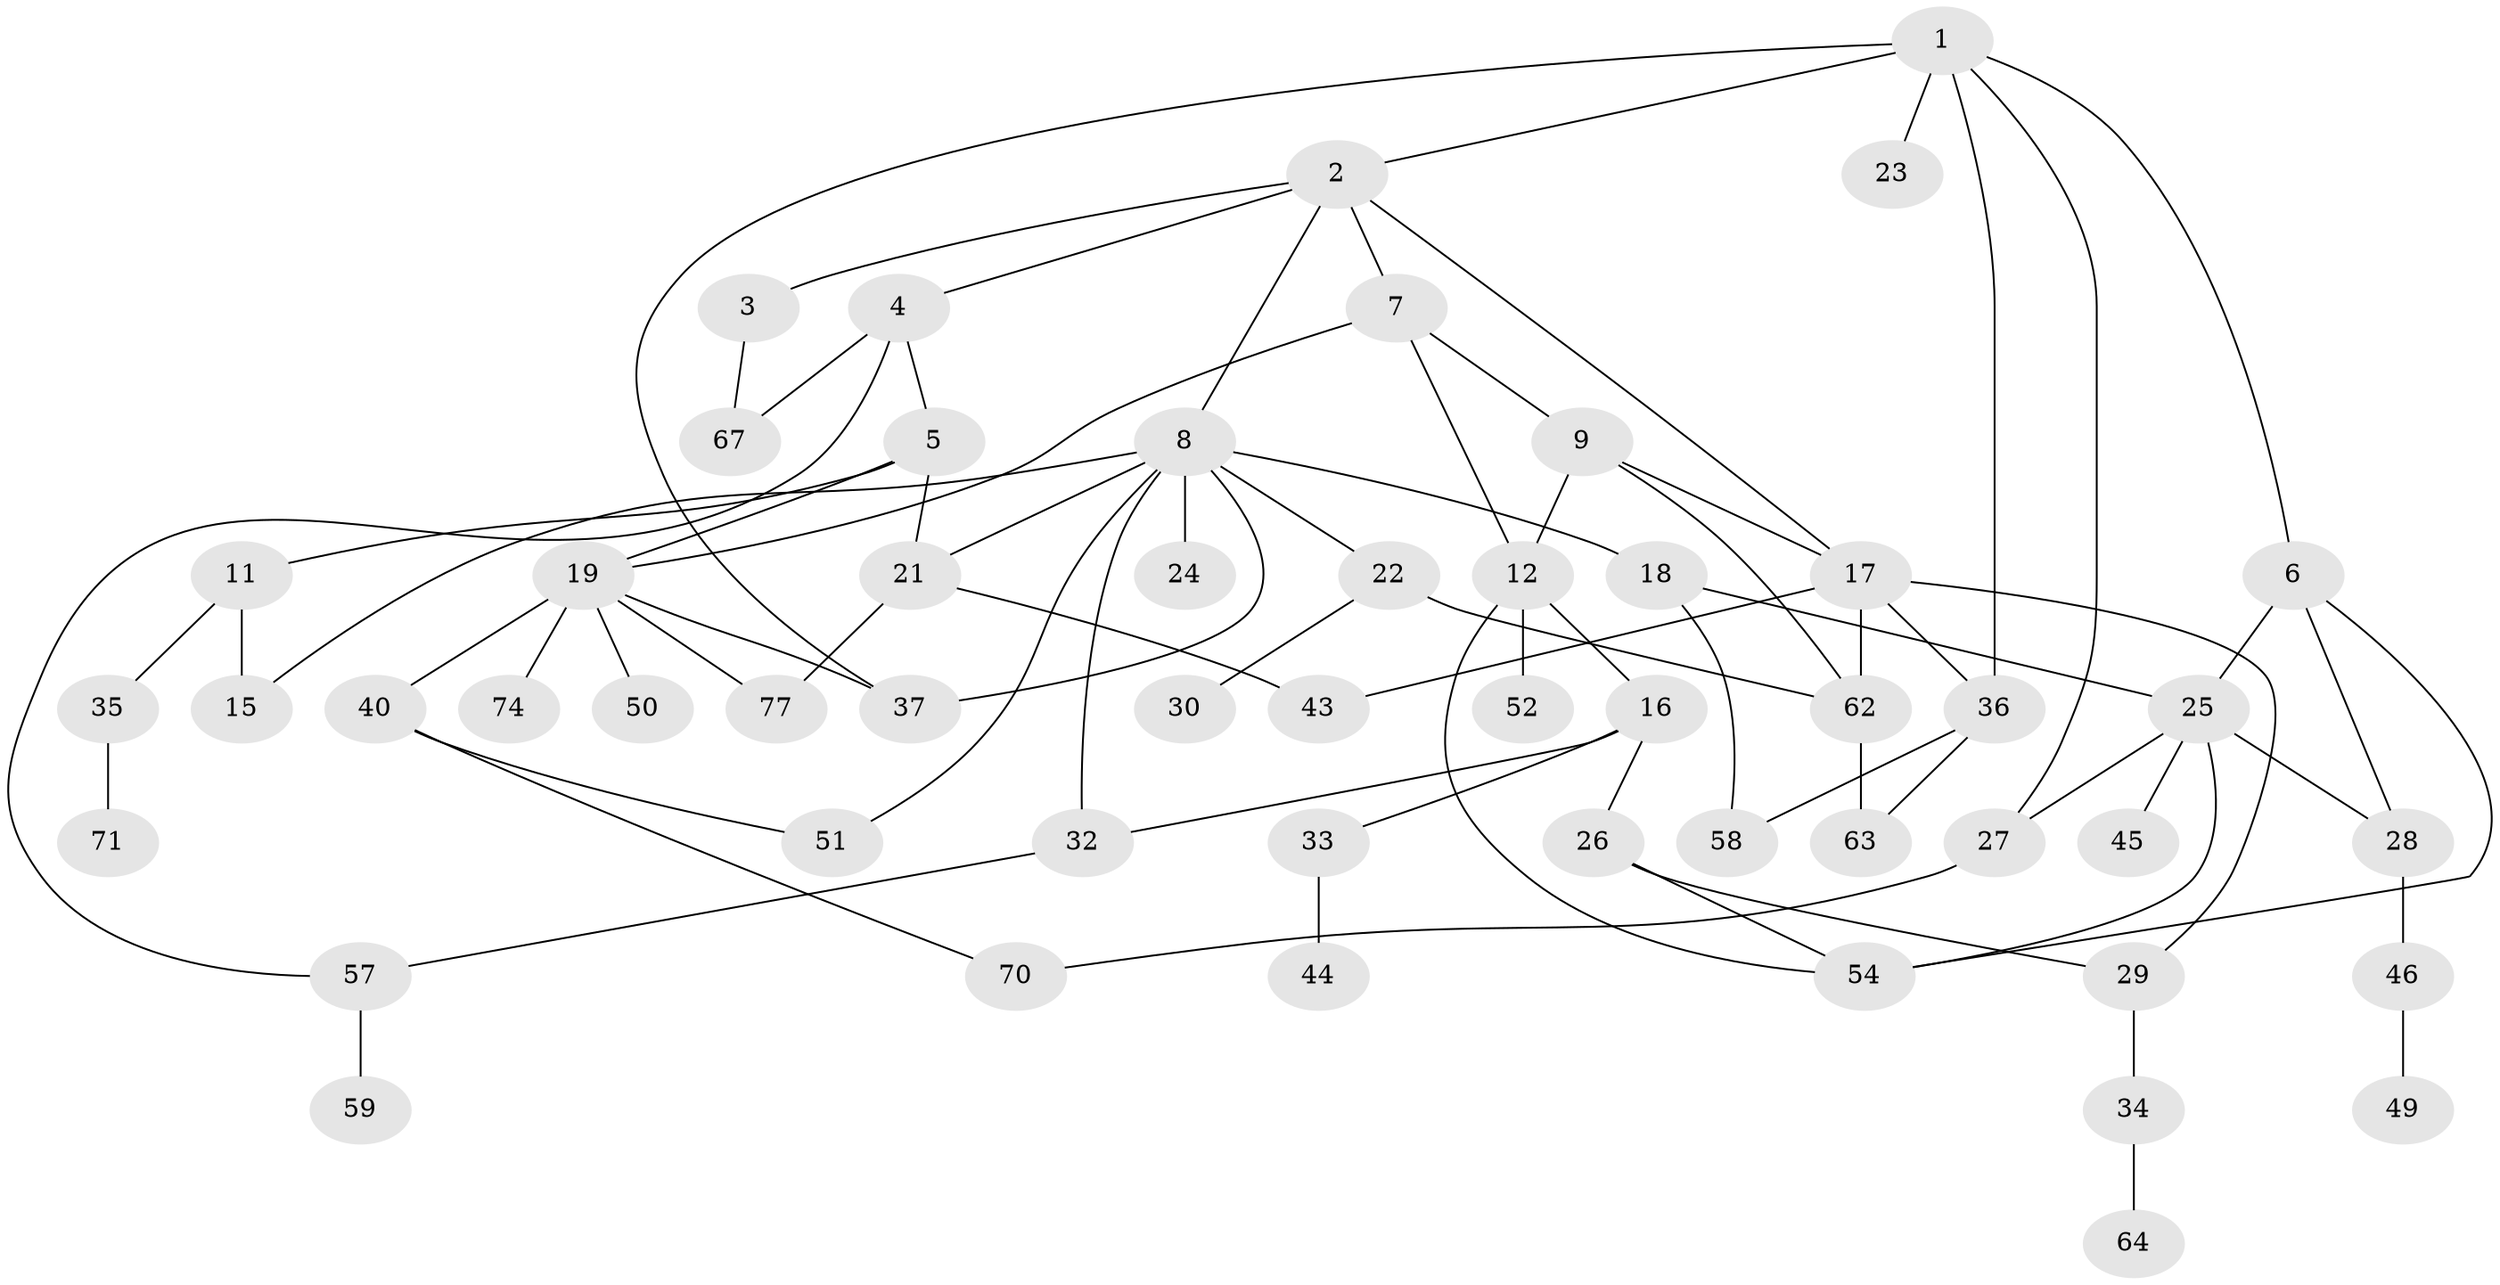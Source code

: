 // Generated by graph-tools (version 1.1) at 2025/23/03/03/25 07:23:30]
// undirected, 53 vertices, 78 edges
graph export_dot {
graph [start="1"]
  node [color=gray90,style=filled];
  1 [super="+13"];
  2;
  3;
  4 [super="+39"];
  5 [super="+10"];
  6 [super="+41"];
  7 [super="+48"];
  8 [super="+68"];
  9 [super="+14"];
  11 [super="+20"];
  12 [super="+47"];
  15;
  16;
  17 [super="+65"];
  18;
  19 [super="+42"];
  21;
  22;
  23;
  24;
  25 [super="+73"];
  26 [super="+53"];
  27 [super="+55"];
  28 [super="+31"];
  29;
  30;
  32 [super="+61"];
  33 [super="+56"];
  34 [super="+38"];
  35;
  36 [super="+75"];
  37;
  40 [super="+66"];
  43;
  44;
  45;
  46 [super="+69"];
  49;
  50;
  51;
  52;
  54 [super="+60"];
  57;
  58;
  59;
  62 [super="+72"];
  63;
  64 [super="+76"];
  67;
  70;
  71;
  74;
  77;
  1 -- 2;
  1 -- 6;
  1 -- 37;
  1 -- 27;
  1 -- 23;
  1 -- 36;
  2 -- 3;
  2 -- 4;
  2 -- 7;
  2 -- 8;
  2 -- 17;
  3 -- 67;
  4 -- 5;
  4 -- 67;
  4 -- 57;
  5 -- 11;
  5 -- 21;
  5 -- 19;
  6 -- 28;
  6 -- 54;
  6 -- 25;
  7 -- 9;
  7 -- 12;
  7 -- 19;
  8 -- 15;
  8 -- 18;
  8 -- 22;
  8 -- 24;
  8 -- 32;
  8 -- 37;
  8 -- 51;
  8 -- 21;
  9 -- 62;
  9 -- 12;
  9 -- 17;
  11 -- 35;
  11 -- 15;
  12 -- 16;
  12 -- 54;
  12 -- 52;
  16 -- 26;
  16 -- 33;
  16 -- 32;
  17 -- 36;
  17 -- 43;
  17 -- 29;
  17 -- 62;
  18 -- 25;
  18 -- 58;
  19 -- 40;
  19 -- 50;
  19 -- 77;
  19 -- 74;
  19 -- 37;
  21 -- 43;
  21 -- 77;
  22 -- 30;
  22 -- 62;
  25 -- 45;
  25 -- 54;
  25 -- 28;
  25 -- 27;
  26 -- 29;
  26 -- 54;
  27 -- 70;
  28 -- 46;
  29 -- 34;
  32 -- 57;
  33 -- 44;
  34 -- 64;
  35 -- 71;
  36 -- 63;
  36 -- 58;
  40 -- 70;
  40 -- 51;
  46 -- 49;
  57 -- 59;
  62 -- 63;
}

